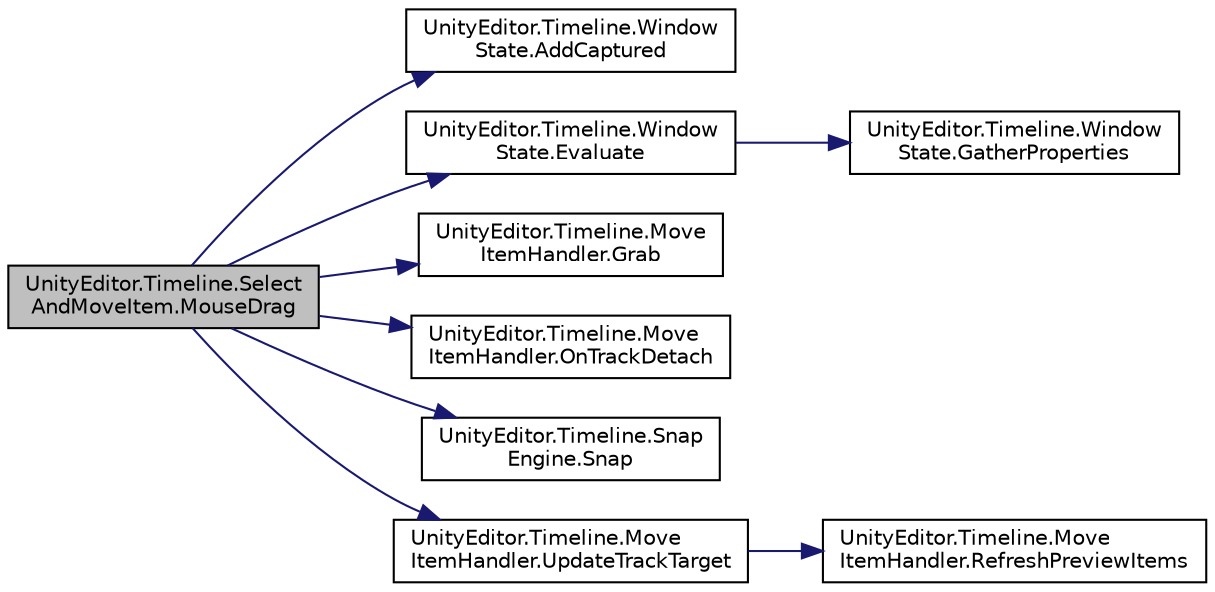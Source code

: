 digraph "UnityEditor.Timeline.SelectAndMoveItem.MouseDrag"
{
 // LATEX_PDF_SIZE
  edge [fontname="Helvetica",fontsize="10",labelfontname="Helvetica",labelfontsize="10"];
  node [fontname="Helvetica",fontsize="10",shape=record];
  rankdir="LR";
  Node1 [label="UnityEditor.Timeline.Select\lAndMoveItem.MouseDrag",height=0.2,width=0.4,color="black", fillcolor="grey75", style="filled", fontcolor="black",tooltip=" "];
  Node1 -> Node2 [color="midnightblue",fontsize="10",style="solid",fontname="Helvetica"];
  Node2 [label="UnityEditor.Timeline.Window\lState.AddCaptured",height=0.2,width=0.4,color="black", fillcolor="white", style="filled",URL="$class_unity_editor_1_1_timeline_1_1_window_state.html#aea2f15e02d1c279836c9147416a00fc8",tooltip=" "];
  Node1 -> Node3 [color="midnightblue",fontsize="10",style="solid",fontname="Helvetica"];
  Node3 [label="UnityEditor.Timeline.Window\lState.Evaluate",height=0.2,width=0.4,color="black", fillcolor="white", style="filled",URL="$class_unity_editor_1_1_timeline_1_1_window_state.html#ab469068a54205d03f681a4ca66919395",tooltip=" "];
  Node3 -> Node4 [color="midnightblue",fontsize="10",style="solid",fontname="Helvetica"];
  Node4 [label="UnityEditor.Timeline.Window\lState.GatherProperties",height=0.2,width=0.4,color="black", fillcolor="white", style="filled",URL="$class_unity_editor_1_1_timeline_1_1_window_state.html#a1f9998b0966727995f7fae56654ae710",tooltip=" "];
  Node1 -> Node5 [color="midnightblue",fontsize="10",style="solid",fontname="Helvetica"];
  Node5 [label="UnityEditor.Timeline.Move\lItemHandler.Grab",height=0.2,width=0.4,color="black", fillcolor="white", style="filled",URL="$class_unity_editor_1_1_timeline_1_1_move_item_handler.html#a41063e72fac96982c4279b18b3d31933",tooltip=" "];
  Node1 -> Node6 [color="midnightblue",fontsize="10",style="solid",fontname="Helvetica"];
  Node6 [label="UnityEditor.Timeline.Move\lItemHandler.OnTrackDetach",height=0.2,width=0.4,color="black", fillcolor="white", style="filled",URL="$class_unity_editor_1_1_timeline_1_1_move_item_handler.html#a7b570643b67be7c901469b4add0dbb34",tooltip=" "];
  Node1 -> Node7 [color="midnightblue",fontsize="10",style="solid",fontname="Helvetica"];
  Node7 [label="UnityEditor.Timeline.Snap\lEngine.Snap",height=0.2,width=0.4,color="black", fillcolor="white", style="filled",URL="$class_unity_editor_1_1_timeline_1_1_snap_engine.html#a1c3e3807454a0740cc09637fb9bd18cf",tooltip=" "];
  Node1 -> Node8 [color="midnightblue",fontsize="10",style="solid",fontname="Helvetica"];
  Node8 [label="UnityEditor.Timeline.Move\lItemHandler.UpdateTrackTarget",height=0.2,width=0.4,color="black", fillcolor="white", style="filled",URL="$class_unity_editor_1_1_timeline_1_1_move_item_handler.html#ab1639c22edd815e767d83be8a89c07cc",tooltip=" "];
  Node8 -> Node9 [color="midnightblue",fontsize="10",style="solid",fontname="Helvetica"];
  Node9 [label="UnityEditor.Timeline.Move\lItemHandler.RefreshPreviewItems",height=0.2,width=0.4,color="black", fillcolor="white", style="filled",URL="$class_unity_editor_1_1_timeline_1_1_move_item_handler.html#a5bd2232dc5b53e272c87bfc2444085d3",tooltip=" "];
}
